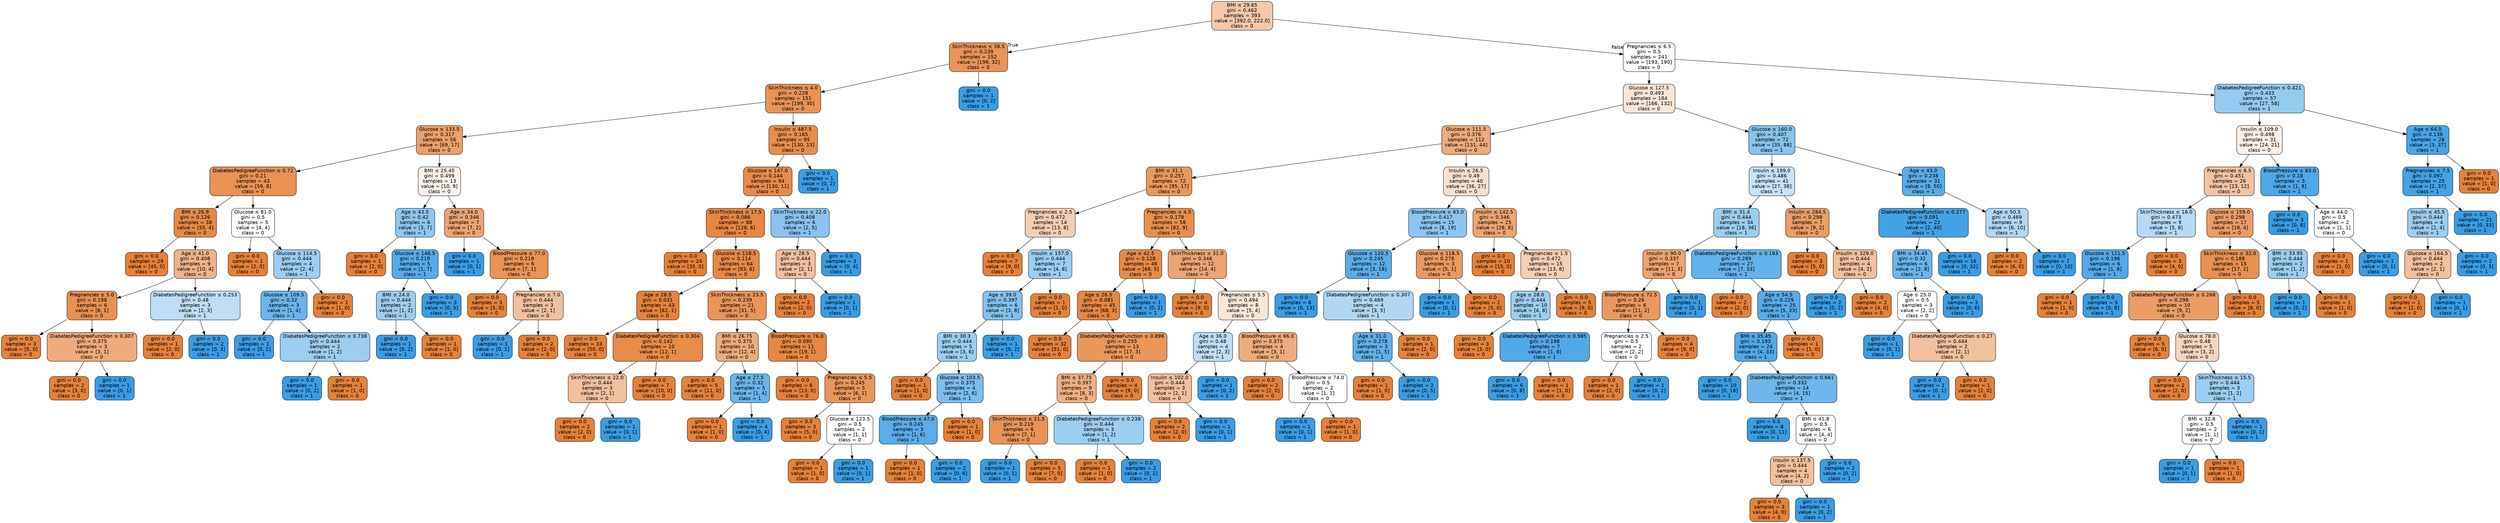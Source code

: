 digraph Tree {
node [shape=box, style="filled, rounded", color="black", fontname="helvetica"] ;
edge [fontname="helvetica"] ;
0 [label=<BMI &le; 29.65<br/>gini = 0.462<br/>samples = 393<br/>value = [392.0, 222.0]<br/>class = 0>, fillcolor="#f4c8a9"] ;
1 [label=<SkinThickness &le; 38.5<br/>gini = 0.239<br/>samples = 152<br/>value = [199, 32]<br/>class = 0>, fillcolor="#e99559"] ;
0 -> 1 [labeldistance=2.5, labelangle=45, headlabel="True"] ;
2 [label=<SkinThickness &le; 4.0<br/>gini = 0.228<br/>samples = 151<br/>value = [199, 30]<br/>class = 0>, fillcolor="#e99457"] ;
1 -> 2 ;
3 [label=<Glucose &le; 133.5<br/>gini = 0.317<br/>samples = 56<br/>value = [69, 17]<br/>class = 0>, fillcolor="#eba06a"] ;
2 -> 3 ;
4 [label=<DiabetesPedigreeFunction &le; 0.72<br/>gini = 0.21<br/>samples = 43<br/>value = [59, 8]<br/>class = 0>, fillcolor="#e99254"] ;
3 -> 4 ;
5 [label=<BMI &le; 26.9<br/>gini = 0.126<br/>samples = 38<br/>value = [55, 4]<br/>class = 0>, fillcolor="#e78a47"] ;
4 -> 5 ;
6 [label=<gini = 0.0<br/>samples = 29<br/>value = [45, 0]<br/>class = 0>, fillcolor="#e58139"] ;
5 -> 6 ;
7 [label=<Age &le; 41.0<br/>gini = 0.408<br/>samples = 9<br/>value = [10, 4]<br/>class = 0>, fillcolor="#efb388"] ;
5 -> 7 ;
8 [label=<Pregnancies &le; 5.0<br/>gini = 0.198<br/>samples = 6<br/>value = [8, 1]<br/>class = 0>, fillcolor="#e89152"] ;
7 -> 8 ;
9 [label=<gini = 0.0<br/>samples = 3<br/>value = [5, 0]<br/>class = 0>, fillcolor="#e58139"] ;
8 -> 9 ;
10 [label=<DiabetesPedigreeFunction &le; 0.307<br/>gini = 0.375<br/>samples = 3<br/>value = [3, 1]<br/>class = 0>, fillcolor="#eeab7b"] ;
8 -> 10 ;
11 [label=<gini = 0.0<br/>samples = 2<br/>value = [3, 0]<br/>class = 0>, fillcolor="#e58139"] ;
10 -> 11 ;
12 [label=<gini = 0.0<br/>samples = 1<br/>value = [0, 1]<br/>class = 1>, fillcolor="#399de5"] ;
10 -> 12 ;
13 [label=<DiabetesPedigreeFunction &le; 0.253<br/>gini = 0.48<br/>samples = 3<br/>value = [2, 3]<br/>class = 1>, fillcolor="#bddef6"] ;
7 -> 13 ;
14 [label=<gini = 0.0<br/>samples = 1<br/>value = [2, 0]<br/>class = 0>, fillcolor="#e58139"] ;
13 -> 14 ;
15 [label=<gini = 0.0<br/>samples = 2<br/>value = [0, 3]<br/>class = 1>, fillcolor="#399de5"] ;
13 -> 15 ;
16 [label=<Glucose &le; 81.0<br/>gini = 0.5<br/>samples = 5<br/>value = [4, 4]<br/>class = 0>, fillcolor="#ffffff"] ;
4 -> 16 ;
17 [label=<gini = 0.0<br/>samples = 1<br/>value = [2, 0]<br/>class = 0>, fillcolor="#e58139"] ;
16 -> 17 ;
18 [label=<Glucose &le; 114.5<br/>gini = 0.444<br/>samples = 4<br/>value = [2, 4]<br/>class = 1>, fillcolor="#9ccef2"] ;
16 -> 18 ;
19 [label=<Glucose &le; 109.5<br/>gini = 0.32<br/>samples = 3<br/>value = [1, 4]<br/>class = 1>, fillcolor="#6ab6ec"] ;
18 -> 19 ;
20 [label=<gini = 0.0<br/>samples = 1<br/>value = [0, 2]<br/>class = 1>, fillcolor="#399de5"] ;
19 -> 20 ;
21 [label=<DiabetesPedigreeFunction &le; 0.738<br/>gini = 0.444<br/>samples = 2<br/>value = [1, 2]<br/>class = 1>, fillcolor="#9ccef2"] ;
19 -> 21 ;
22 [label=<gini = 0.0<br/>samples = 1<br/>value = [0, 2]<br/>class = 1>, fillcolor="#399de5"] ;
21 -> 22 ;
23 [label=<gini = 0.0<br/>samples = 1<br/>value = [1, 0]<br/>class = 0>, fillcolor="#e58139"] ;
21 -> 23 ;
24 [label=<gini = 0.0<br/>samples = 1<br/>value = [1, 0]<br/>class = 0>, fillcolor="#e58139"] ;
18 -> 24 ;
25 [label=<BMI &le; 25.45<br/>gini = 0.499<br/>samples = 13<br/>value = [10, 9]<br/>class = 0>, fillcolor="#fcf2eb"] ;
3 -> 25 ;
26 [label=<Age &le; 43.5<br/>gini = 0.42<br/>samples = 6<br/>value = [3, 7]<br/>class = 1>, fillcolor="#8ec7f0"] ;
25 -> 26 ;
27 [label=<gini = 0.0<br/>samples = 1<br/>value = [2, 0]<br/>class = 0>, fillcolor="#e58139"] ;
26 -> 27 ;
28 [label=<Glucose &le; 146.5<br/>gini = 0.219<br/>samples = 5<br/>value = [1, 7]<br/>class = 1>, fillcolor="#55abe9"] ;
26 -> 28 ;
29 [label=<BMI &le; 24.0<br/>gini = 0.444<br/>samples = 2<br/>value = [1, 2]<br/>class = 1>, fillcolor="#9ccef2"] ;
28 -> 29 ;
30 [label=<gini = 0.0<br/>samples = 1<br/>value = [0, 2]<br/>class = 1>, fillcolor="#399de5"] ;
29 -> 30 ;
31 [label=<gini = 0.0<br/>samples = 1<br/>value = [1, 0]<br/>class = 0>, fillcolor="#e58139"] ;
29 -> 31 ;
32 [label=<gini = 0.0<br/>samples = 3<br/>value = [0, 5]<br/>class = 1>, fillcolor="#399de5"] ;
28 -> 32 ;
33 [label=<Age &le; 34.0<br/>gini = 0.346<br/>samples = 7<br/>value = [7, 2]<br/>class = 0>, fillcolor="#eca572"] ;
25 -> 33 ;
34 [label=<gini = 0.0<br/>samples = 1<br/>value = [0, 1]<br/>class = 1>, fillcolor="#399de5"] ;
33 -> 34 ;
35 [label=<BloodPressure &le; 77.0<br/>gini = 0.219<br/>samples = 6<br/>value = [7, 1]<br/>class = 0>, fillcolor="#e99355"] ;
33 -> 35 ;
36 [label=<gini = 0.0<br/>samples = 3<br/>value = [5, 0]<br/>class = 0>, fillcolor="#e58139"] ;
35 -> 36 ;
37 [label=<Pregnancies &le; 7.0<br/>gini = 0.444<br/>samples = 3<br/>value = [2, 1]<br/>class = 0>, fillcolor="#f2c09c"] ;
35 -> 37 ;
38 [label=<gini = 0.0<br/>samples = 1<br/>value = [0, 1]<br/>class = 1>, fillcolor="#399de5"] ;
37 -> 38 ;
39 [label=<gini = 0.0<br/>samples = 2<br/>value = [2, 0]<br/>class = 0>, fillcolor="#e58139"] ;
37 -> 39 ;
40 [label=<Insulin &le; 487.5<br/>gini = 0.165<br/>samples = 95<br/>value = [130, 13]<br/>class = 0>, fillcolor="#e88e4d"] ;
2 -> 40 ;
41 [label=<Glucose &le; 147.0<br/>gini = 0.144<br/>samples = 94<br/>value = [130, 11]<br/>class = 0>, fillcolor="#e78c4a"] ;
40 -> 41 ;
42 [label=<SkinThickness &le; 17.5<br/>gini = 0.086<br/>samples = 88<br/>value = [128, 6]<br/>class = 0>, fillcolor="#e68742"] ;
41 -> 42 ;
43 [label=<gini = 0.0<br/>samples = 24<br/>value = [35, 0]<br/>class = 0>, fillcolor="#e58139"] ;
42 -> 43 ;
44 [label=<Glucose &le; 118.5<br/>gini = 0.114<br/>samples = 64<br/>value = [93, 6]<br/>class = 0>, fillcolor="#e78946"] ;
42 -> 44 ;
45 [label=<Age &le; 28.5<br/>gini = 0.031<br/>samples = 43<br/>value = [62, 1]<br/>class = 0>, fillcolor="#e5833c"] ;
44 -> 45 ;
46 [label=<gini = 0.0<br/>samples = 33<br/>value = [50, 0]<br/>class = 0>, fillcolor="#e58139"] ;
45 -> 46 ;
47 [label=<DiabetesPedigreeFunction &le; 0.304<br/>gini = 0.142<br/>samples = 10<br/>value = [12, 1]<br/>class = 0>, fillcolor="#e78c49"] ;
45 -> 47 ;
48 [label=<SkinThickness &le; 22.0<br/>gini = 0.444<br/>samples = 3<br/>value = [2, 1]<br/>class = 0>, fillcolor="#f2c09c"] ;
47 -> 48 ;
49 [label=<gini = 0.0<br/>samples = 2<br/>value = [2, 0]<br/>class = 0>, fillcolor="#e58139"] ;
48 -> 49 ;
50 [label=<gini = 0.0<br/>samples = 1<br/>value = [0, 1]<br/>class = 1>, fillcolor="#399de5"] ;
48 -> 50 ;
51 [label=<gini = 0.0<br/>samples = 7<br/>value = [10, 0]<br/>class = 0>, fillcolor="#e58139"] ;
47 -> 51 ;
52 [label=<SkinThickness &le; 23.5<br/>gini = 0.239<br/>samples = 21<br/>value = [31, 5]<br/>class = 0>, fillcolor="#e99559"] ;
44 -> 52 ;
53 [label=<BMI &le; 26.75<br/>gini = 0.375<br/>samples = 10<br/>value = [12, 4]<br/>class = 0>, fillcolor="#eeab7b"] ;
52 -> 53 ;
54 [label=<gini = 0.0<br/>samples = 5<br/>value = [11, 0]<br/>class = 0>, fillcolor="#e58139"] ;
53 -> 54 ;
55 [label=<Age &le; 27.5<br/>gini = 0.32<br/>samples = 5<br/>value = [1, 4]<br/>class = 1>, fillcolor="#6ab6ec"] ;
53 -> 55 ;
56 [label=<gini = 0.0<br/>samples = 1<br/>value = [1, 0]<br/>class = 0>, fillcolor="#e58139"] ;
55 -> 56 ;
57 [label=<gini = 0.0<br/>samples = 4<br/>value = [0, 4]<br/>class = 1>, fillcolor="#399de5"] ;
55 -> 57 ;
58 [label=<BloodPressure &le; 76.0<br/>gini = 0.095<br/>samples = 11<br/>value = [19, 1]<br/>class = 0>, fillcolor="#e68843"] ;
52 -> 58 ;
59 [label=<gini = 0.0<br/>samples = 6<br/>value = [13, 0]<br/>class = 0>, fillcolor="#e58139"] ;
58 -> 59 ;
60 [label=<Pregnancies &le; 5.5<br/>gini = 0.245<br/>samples = 5<br/>value = [6, 1]<br/>class = 0>, fillcolor="#e9965a"] ;
58 -> 60 ;
61 [label=<gini = 0.0<br/>samples = 3<br/>value = [5, 0]<br/>class = 0>, fillcolor="#e58139"] ;
60 -> 61 ;
62 [label=<Glucose &le; 123.5<br/>gini = 0.5<br/>samples = 2<br/>value = [1, 1]<br/>class = 0>, fillcolor="#ffffff"] ;
60 -> 62 ;
63 [label=<gini = 0.0<br/>samples = 1<br/>value = [1, 0]<br/>class = 0>, fillcolor="#e58139"] ;
62 -> 63 ;
64 [label=<gini = 0.0<br/>samples = 1<br/>value = [0, 1]<br/>class = 1>, fillcolor="#399de5"] ;
62 -> 64 ;
65 [label=<SkinThickness &le; 22.0<br/>gini = 0.408<br/>samples = 6<br/>value = [2, 5]<br/>class = 1>, fillcolor="#88c4ef"] ;
41 -> 65 ;
66 [label=<Age &le; 28.5<br/>gini = 0.444<br/>samples = 3<br/>value = [2, 1]<br/>class = 0>, fillcolor="#f2c09c"] ;
65 -> 66 ;
67 [label=<gini = 0.0<br/>samples = 2<br/>value = [2, 0]<br/>class = 0>, fillcolor="#e58139"] ;
66 -> 67 ;
68 [label=<gini = 0.0<br/>samples = 1<br/>value = [0, 1]<br/>class = 1>, fillcolor="#399de5"] ;
66 -> 68 ;
69 [label=<gini = 0.0<br/>samples = 3<br/>value = [0, 4]<br/>class = 1>, fillcolor="#399de5"] ;
65 -> 69 ;
70 [label=<gini = 0.0<br/>samples = 1<br/>value = [0, 2]<br/>class = 1>, fillcolor="#399de5"] ;
40 -> 70 ;
71 [label=<gini = 0.0<br/>samples = 1<br/>value = [0, 2]<br/>class = 1>, fillcolor="#399de5"] ;
1 -> 71 ;
72 [label=<Pregnancies &le; 6.5<br/>gini = 0.5<br/>samples = 241<br/>value = [193, 190]<br/>class = 0>, fillcolor="#fffdfc"] ;
0 -> 72 [labeldistance=2.5, labelangle=-45, headlabel="False"] ;
73 [label=<Glucose &le; 127.5<br/>gini = 0.493<br/>samples = 184<br/>value = [166, 132]<br/>class = 0>, fillcolor="#fae5d6"] ;
72 -> 73 ;
74 [label=<Glucose &le; 111.5<br/>gini = 0.376<br/>samples = 112<br/>value = [131, 44]<br/>class = 0>, fillcolor="#eeab7c"] ;
73 -> 74 ;
75 [label=<BMI &le; 31.1<br/>gini = 0.257<br/>samples = 72<br/>value = [95, 17]<br/>class = 0>, fillcolor="#ea985c"] ;
74 -> 75 ;
76 [label=<Pregnancies &le; 2.5<br/>gini = 0.472<br/>samples = 14<br/>value = [13, 8]<br/>class = 0>, fillcolor="#f5cfb3"] ;
75 -> 76 ;
77 [label=<gini = 0.0<br/>samples = 7<br/>value = [9, 0]<br/>class = 0>, fillcolor="#e58139"] ;
76 -> 77 ;
78 [label=<Insulin &le; 157.0<br/>gini = 0.444<br/>samples = 7<br/>value = [4, 8]<br/>class = 1>, fillcolor="#9ccef2"] ;
76 -> 78 ;
79 [label=<Age &le; 39.0<br/>gini = 0.397<br/>samples = 6<br/>value = [3, 8]<br/>class = 1>, fillcolor="#83c2ef"] ;
78 -> 79 ;
80 [label=<BMI &le; 30.3<br/>gini = 0.444<br/>samples = 5<br/>value = [3, 6]<br/>class = 1>, fillcolor="#9ccef2"] ;
79 -> 80 ;
81 [label=<gini = 0.0<br/>samples = 1<br/>value = [1, 0]<br/>class = 0>, fillcolor="#e58139"] ;
80 -> 81 ;
82 [label=<Glucose &le; 103.5<br/>gini = 0.375<br/>samples = 4<br/>value = [2, 6]<br/>class = 1>, fillcolor="#7bbeee"] ;
80 -> 82 ;
83 [label=<BloodPressure &le; 47.0<br/>gini = 0.245<br/>samples = 3<br/>value = [1, 6]<br/>class = 1>, fillcolor="#5aade9"] ;
82 -> 83 ;
84 [label=<gini = 0.0<br/>samples = 1<br/>value = [1, 0]<br/>class = 0>, fillcolor="#e58139"] ;
83 -> 84 ;
85 [label=<gini = 0.0<br/>samples = 2<br/>value = [0, 6]<br/>class = 1>, fillcolor="#399de5"] ;
83 -> 85 ;
86 [label=<gini = 0.0<br/>samples = 1<br/>value = [1, 0]<br/>class = 0>, fillcolor="#e58139"] ;
82 -> 86 ;
87 [label=<gini = 0.0<br/>samples = 1<br/>value = [0, 2]<br/>class = 1>, fillcolor="#399de5"] ;
79 -> 87 ;
88 [label=<gini = 0.0<br/>samples = 1<br/>value = [1, 0]<br/>class = 0>, fillcolor="#e58139"] ;
78 -> 88 ;
89 [label=<Pregnancies &le; 4.5<br/>gini = 0.178<br/>samples = 58<br/>value = [82, 9]<br/>class = 0>, fillcolor="#e88f4f"] ;
75 -> 89 ;
90 [label=<Age &le; 42.5<br/>gini = 0.128<br/>samples = 46<br/>value = [68, 5]<br/>class = 0>, fillcolor="#e78a48"] ;
89 -> 90 ;
91 [label=<Age &le; 26.5<br/>gini = 0.081<br/>samples = 45<br/>value = [68, 3]<br/>class = 0>, fillcolor="#e68742"] ;
90 -> 91 ;
92 [label=<gini = 0.0<br/>samples = 32<br/>value = [51, 0]<br/>class = 0>, fillcolor="#e58139"] ;
91 -> 92 ;
93 [label=<DiabetesPedigreeFunction &le; 0.898<br/>gini = 0.255<br/>samples = 13<br/>value = [17, 3]<br/>class = 0>, fillcolor="#ea975c"] ;
91 -> 93 ;
94 [label=<BMI &le; 37.75<br/>gini = 0.397<br/>samples = 9<br/>value = [8, 3]<br/>class = 0>, fillcolor="#efb083"] ;
93 -> 94 ;
95 [label=<SkinThickness &le; 21.5<br/>gini = 0.219<br/>samples = 6<br/>value = [7, 1]<br/>class = 0>, fillcolor="#e99355"] ;
94 -> 95 ;
96 [label=<gini = 0.0<br/>samples = 1<br/>value = [0, 1]<br/>class = 1>, fillcolor="#399de5"] ;
95 -> 96 ;
97 [label=<gini = 0.0<br/>samples = 5<br/>value = [7, 0]<br/>class = 0>, fillcolor="#e58139"] ;
95 -> 97 ;
98 [label=<DiabetesPedigreeFunction &le; 0.238<br/>gini = 0.444<br/>samples = 3<br/>value = [1, 2]<br/>class = 1>, fillcolor="#9ccef2"] ;
94 -> 98 ;
99 [label=<gini = 0.0<br/>samples = 1<br/>value = [1, 0]<br/>class = 0>, fillcolor="#e58139"] ;
98 -> 99 ;
100 [label=<gini = 0.0<br/>samples = 2<br/>value = [0, 2]<br/>class = 1>, fillcolor="#399de5"] ;
98 -> 100 ;
101 [label=<gini = 0.0<br/>samples = 4<br/>value = [9, 0]<br/>class = 0>, fillcolor="#e58139"] ;
93 -> 101 ;
102 [label=<gini = 0.0<br/>samples = 1<br/>value = [0, 2]<br/>class = 1>, fillcolor="#399de5"] ;
90 -> 102 ;
103 [label=<SkinThickness &le; 31.0<br/>gini = 0.346<br/>samples = 12<br/>value = [14, 4]<br/>class = 0>, fillcolor="#eca572"] ;
89 -> 103 ;
104 [label=<gini = 0.0<br/>samples = 4<br/>value = [9, 0]<br/>class = 0>, fillcolor="#e58139"] ;
103 -> 104 ;
105 [label=<Pregnancies &le; 5.5<br/>gini = 0.494<br/>samples = 8<br/>value = [5, 4]<br/>class = 0>, fillcolor="#fae6d7"] ;
103 -> 105 ;
106 [label=<Age &le; 36.0<br/>gini = 0.48<br/>samples = 4<br/>value = [2, 3]<br/>class = 1>, fillcolor="#bddef6"] ;
105 -> 106 ;
107 [label=<Insulin &le; 102.0<br/>gini = 0.444<br/>samples = 3<br/>value = [2, 1]<br/>class = 0>, fillcolor="#f2c09c"] ;
106 -> 107 ;
108 [label=<gini = 0.0<br/>samples = 2<br/>value = [2, 0]<br/>class = 0>, fillcolor="#e58139"] ;
107 -> 108 ;
109 [label=<gini = 0.0<br/>samples = 1<br/>value = [0, 1]<br/>class = 1>, fillcolor="#399de5"] ;
107 -> 109 ;
110 [label=<gini = 0.0<br/>samples = 1<br/>value = [0, 2]<br/>class = 1>, fillcolor="#399de5"] ;
106 -> 110 ;
111 [label=<BloodPressure &le; 66.0<br/>gini = 0.375<br/>samples = 4<br/>value = [3, 1]<br/>class = 0>, fillcolor="#eeab7b"] ;
105 -> 111 ;
112 [label=<gini = 0.0<br/>samples = 2<br/>value = [2, 0]<br/>class = 0>, fillcolor="#e58139"] ;
111 -> 112 ;
113 [label=<BloodPressure &le; 74.0<br/>gini = 0.5<br/>samples = 2<br/>value = [1, 1]<br/>class = 0>, fillcolor="#ffffff"] ;
111 -> 113 ;
114 [label=<gini = 0.0<br/>samples = 1<br/>value = [0, 1]<br/>class = 1>, fillcolor="#399de5"] ;
113 -> 114 ;
115 [label=<gini = 0.0<br/>samples = 1<br/>value = [1, 0]<br/>class = 0>, fillcolor="#e58139"] ;
113 -> 115 ;
116 [label=<Insulin &le; 26.5<br/>gini = 0.49<br/>samples = 40<br/>value = [36, 27]<br/>class = 0>, fillcolor="#f8e0ce"] ;
74 -> 116 ;
117 [label=<BloodPressure &le; 83.0<br/>gini = 0.417<br/>samples = 15<br/>value = [8, 19]<br/>class = 1>, fillcolor="#8cc6f0"] ;
116 -> 117 ;
118 [label=<Glucose &le; 120.5<br/>gini = 0.245<br/>samples = 12<br/>value = [3, 18]<br/>class = 1>, fillcolor="#5aade9"] ;
117 -> 118 ;
119 [label=<gini = 0.0<br/>samples = 8<br/>value = [0, 13]<br/>class = 1>, fillcolor="#399de5"] ;
118 -> 119 ;
120 [label=<DiabetesPedigreeFunction &le; 0.307<br/>gini = 0.469<br/>samples = 4<br/>value = [3, 5]<br/>class = 1>, fillcolor="#b0d8f5"] ;
118 -> 120 ;
121 [label=<Age &le; 31.0<br/>gini = 0.278<br/>samples = 3<br/>value = [1, 5]<br/>class = 1>, fillcolor="#61b1ea"] ;
120 -> 121 ;
122 [label=<gini = 0.0<br/>samples = 1<br/>value = [1, 0]<br/>class = 0>, fillcolor="#e58139"] ;
121 -> 122 ;
123 [label=<gini = 0.0<br/>samples = 2<br/>value = [0, 5]<br/>class = 1>, fillcolor="#399de5"] ;
121 -> 123 ;
124 [label=<gini = 0.0<br/>samples = 1<br/>value = [2, 0]<br/>class = 0>, fillcolor="#e58139"] ;
120 -> 124 ;
125 [label=<Glucose &le; 118.5<br/>gini = 0.278<br/>samples = 3<br/>value = [5, 1]<br/>class = 0>, fillcolor="#ea9a61"] ;
117 -> 125 ;
126 [label=<gini = 0.0<br/>samples = 1<br/>value = [0, 1]<br/>class = 1>, fillcolor="#399de5"] ;
125 -> 126 ;
127 [label=<gini = 0.0<br/>samples = 2<br/>value = [5, 0]<br/>class = 0>, fillcolor="#e58139"] ;
125 -> 127 ;
128 [label=<Insulin &le; 142.5<br/>gini = 0.346<br/>samples = 25<br/>value = [28, 8]<br/>class = 0>, fillcolor="#eca572"] ;
116 -> 128 ;
129 [label=<gini = 0.0<br/>samples = 10<br/>value = [15, 0]<br/>class = 0>, fillcolor="#e58139"] ;
128 -> 129 ;
130 [label=<Pregnancies &le; 1.5<br/>gini = 0.472<br/>samples = 15<br/>value = [13, 8]<br/>class = 0>, fillcolor="#f5cfb3"] ;
128 -> 130 ;
131 [label=<Age &le; 28.0<br/>gini = 0.444<br/>samples = 10<br/>value = [4, 8]<br/>class = 1>, fillcolor="#9ccef2"] ;
130 -> 131 ;
132 [label=<gini = 0.0<br/>samples = 3<br/>value = [3, 0]<br/>class = 0>, fillcolor="#e58139"] ;
131 -> 132 ;
133 [label=<DiabetesPedigreeFunction &le; 0.985<br/>gini = 0.198<br/>samples = 7<br/>value = [1, 8]<br/>class = 1>, fillcolor="#52a9e8"] ;
131 -> 133 ;
134 [label=<gini = 0.0<br/>samples = 6<br/>value = [0, 8]<br/>class = 1>, fillcolor="#399de5"] ;
133 -> 134 ;
135 [label=<gini = 0.0<br/>samples = 1<br/>value = [1, 0]<br/>class = 0>, fillcolor="#e58139"] ;
133 -> 135 ;
136 [label=<gini = 0.0<br/>samples = 5<br/>value = [9, 0]<br/>class = 0>, fillcolor="#e58139"] ;
130 -> 136 ;
137 [label=<Glucose &le; 160.0<br/>gini = 0.407<br/>samples = 72<br/>value = [35, 88]<br/>class = 1>, fillcolor="#88c4ef"] ;
73 -> 137 ;
138 [label=<Insulin &le; 199.0<br/>gini = 0.486<br/>samples = 41<br/>value = [27, 38]<br/>class = 1>, fillcolor="#c6e3f7"] ;
137 -> 138 ;
139 [label=<BMI &le; 31.4<br/>gini = 0.444<br/>samples = 34<br/>value = [18, 36]<br/>class = 1>, fillcolor="#9ccef2"] ;
138 -> 139 ;
140 [label=<Insulin &le; 90.0<br/>gini = 0.337<br/>samples = 7<br/>value = [11, 3]<br/>class = 0>, fillcolor="#eca36f"] ;
139 -> 140 ;
141 [label=<BloodPressure &le; 72.5<br/>gini = 0.26<br/>samples = 6<br/>value = [11, 2]<br/>class = 0>, fillcolor="#ea985d"] ;
140 -> 141 ;
142 [label=<Pregnancies &le; 2.5<br/>gini = 0.5<br/>samples = 2<br/>value = [2, 2]<br/>class = 0>, fillcolor="#ffffff"] ;
141 -> 142 ;
143 [label=<gini = 0.0<br/>samples = 1<br/>value = [2, 0]<br/>class = 0>, fillcolor="#e58139"] ;
142 -> 143 ;
144 [label=<gini = 0.0<br/>samples = 1<br/>value = [0, 2]<br/>class = 1>, fillcolor="#399de5"] ;
142 -> 144 ;
145 [label=<gini = 0.0<br/>samples = 4<br/>value = [9, 0]<br/>class = 0>, fillcolor="#e58139"] ;
141 -> 145 ;
146 [label=<gini = 0.0<br/>samples = 1<br/>value = [0, 1]<br/>class = 1>, fillcolor="#399de5"] ;
140 -> 146 ;
147 [label=<DiabetesPedigreeFunction &le; 0.183<br/>gini = 0.289<br/>samples = 27<br/>value = [7, 33]<br/>class = 1>, fillcolor="#63b2eb"] ;
139 -> 147 ;
148 [label=<gini = 0.0<br/>samples = 2<br/>value = [2, 0]<br/>class = 0>, fillcolor="#e58139"] ;
147 -> 148 ;
149 [label=<Age &le; 54.5<br/>gini = 0.229<br/>samples = 25<br/>value = [5, 33]<br/>class = 1>, fillcolor="#57ace9"] ;
147 -> 149 ;
150 [label=<BMI &le; 35.45<br/>gini = 0.193<br/>samples = 24<br/>value = [4, 33]<br/>class = 1>, fillcolor="#51a9e8"] ;
149 -> 150 ;
151 [label=<gini = 0.0<br/>samples = 10<br/>value = [0, 18]<br/>class = 1>, fillcolor="#399de5"] ;
150 -> 151 ;
152 [label=<DiabetesPedigreeFunction &le; 0.661<br/>gini = 0.332<br/>samples = 14<br/>value = [4, 15]<br/>class = 1>, fillcolor="#6eb7ec"] ;
150 -> 152 ;
153 [label=<gini = 0.0<br/>samples = 8<br/>value = [0, 11]<br/>class = 1>, fillcolor="#399de5"] ;
152 -> 153 ;
154 [label=<BMI &le; 41.8<br/>gini = 0.5<br/>samples = 6<br/>value = [4, 4]<br/>class = 0>, fillcolor="#ffffff"] ;
152 -> 154 ;
155 [label=<Insulin &le; 137.5<br/>gini = 0.444<br/>samples = 4<br/>value = [4, 2]<br/>class = 0>, fillcolor="#f2c09c"] ;
154 -> 155 ;
156 [label=<gini = 0.0<br/>samples = 3<br/>value = [4, 0]<br/>class = 0>, fillcolor="#e58139"] ;
155 -> 156 ;
157 [label=<gini = 0.0<br/>samples = 1<br/>value = [0, 2]<br/>class = 1>, fillcolor="#399de5"] ;
155 -> 157 ;
158 [label=<gini = 0.0<br/>samples = 2<br/>value = [0, 2]<br/>class = 1>, fillcolor="#399de5"] ;
154 -> 158 ;
159 [label=<gini = 0.0<br/>samples = 1<br/>value = [1, 0]<br/>class = 0>, fillcolor="#e58139"] ;
149 -> 159 ;
160 [label=<Insulin &le; 284.5<br/>gini = 0.298<br/>samples = 7<br/>value = [9, 2]<br/>class = 0>, fillcolor="#eb9d65"] ;
138 -> 160 ;
161 [label=<gini = 0.0<br/>samples = 3<br/>value = [5, 0]<br/>class = 0>, fillcolor="#e58139"] ;
160 -> 161 ;
162 [label=<Insulin &le; 329.0<br/>gini = 0.444<br/>samples = 4<br/>value = [4, 2]<br/>class = 0>, fillcolor="#f2c09c"] ;
160 -> 162 ;
163 [label=<gini = 0.0<br/>samples = 2<br/>value = [0, 2]<br/>class = 1>, fillcolor="#399de5"] ;
162 -> 163 ;
164 [label=<gini = 0.0<br/>samples = 2<br/>value = [4, 0]<br/>class = 0>, fillcolor="#e58139"] ;
162 -> 164 ;
165 [label=<Age &le; 43.0<br/>gini = 0.238<br/>samples = 31<br/>value = [8, 50]<br/>class = 1>, fillcolor="#59ade9"] ;
137 -> 165 ;
166 [label=<DiabetesPedigreeFunction &le; 0.277<br/>gini = 0.091<br/>samples = 22<br/>value = [2, 40]<br/>class = 1>, fillcolor="#43a2e6"] ;
165 -> 166 ;
167 [label=<BMI &le; 34.45<br/>gini = 0.32<br/>samples = 6<br/>value = [2, 8]<br/>class = 1>, fillcolor="#6ab6ec"] ;
166 -> 167 ;
168 [label=<Age &le; 25.0<br/>gini = 0.5<br/>samples = 3<br/>value = [2, 2]<br/>class = 0>, fillcolor="#ffffff"] ;
167 -> 168 ;
169 [label=<gini = 0.0<br/>samples = 1<br/>value = [0, 1]<br/>class = 1>, fillcolor="#399de5"] ;
168 -> 169 ;
170 [label=<DiabetesPedigreeFunction &le; 0.27<br/>gini = 0.444<br/>samples = 2<br/>value = [2, 1]<br/>class = 0>, fillcolor="#f2c09c"] ;
168 -> 170 ;
171 [label=<gini = 0.0<br/>samples = 1<br/>value = [0, 1]<br/>class = 1>, fillcolor="#399de5"] ;
170 -> 171 ;
172 [label=<gini = 0.0<br/>samples = 1<br/>value = [2, 0]<br/>class = 0>, fillcolor="#e58139"] ;
170 -> 172 ;
173 [label=<gini = 0.0<br/>samples = 3<br/>value = [0, 6]<br/>class = 1>, fillcolor="#399de5"] ;
167 -> 173 ;
174 [label=<gini = 0.0<br/>samples = 16<br/>value = [0, 32]<br/>class = 1>, fillcolor="#399de5"] ;
166 -> 174 ;
175 [label=<Age &le; 50.5<br/>gini = 0.469<br/>samples = 9<br/>value = [6, 10]<br/>class = 1>, fillcolor="#b0d8f5"] ;
165 -> 175 ;
176 [label=<gini = 0.0<br/>samples = 2<br/>value = [6, 0]<br/>class = 0>, fillcolor="#e58139"] ;
175 -> 176 ;
177 [label=<gini = 0.0<br/>samples = 7<br/>value = [0, 10]<br/>class = 1>, fillcolor="#399de5"] ;
175 -> 177 ;
178 [label=<DiabetesPedigreeFunction &le; 0.421<br/>gini = 0.433<br/>samples = 57<br/>value = [27, 58]<br/>class = 1>, fillcolor="#95cbf1"] ;
72 -> 178 ;
179 [label=<Insulin &le; 109.0<br/>gini = 0.498<br/>samples = 31<br/>value = [24, 21]<br/>class = 0>, fillcolor="#fcefe6"] ;
178 -> 179 ;
180 [label=<Pregnancies &le; 8.5<br/>gini = 0.451<br/>samples = 26<br/>value = [23, 12]<br/>class = 0>, fillcolor="#f3c3a0"] ;
179 -> 180 ;
181 [label=<SkinThickness &le; 18.0<br/>gini = 0.473<br/>samples = 9<br/>value = [5, 8]<br/>class = 1>, fillcolor="#b5daf5"] ;
180 -> 181 ;
182 [label=<Glucose &le; 121.5<br/>gini = 0.198<br/>samples = 6<br/>value = [1, 8]<br/>class = 1>, fillcolor="#52a9e8"] ;
181 -> 182 ;
183 [label=<gini = 0.0<br/>samples = 1<br/>value = [1, 0]<br/>class = 0>, fillcolor="#e58139"] ;
182 -> 183 ;
184 [label=<gini = 0.0<br/>samples = 5<br/>value = [0, 8]<br/>class = 1>, fillcolor="#399de5"] ;
182 -> 184 ;
185 [label=<gini = 0.0<br/>samples = 3<br/>value = [4, 0]<br/>class = 0>, fillcolor="#e58139"] ;
181 -> 185 ;
186 [label=<Glucose &le; 159.0<br/>gini = 0.298<br/>samples = 17<br/>value = [18, 4]<br/>class = 0>, fillcolor="#eb9d65"] ;
180 -> 186 ;
187 [label=<SkinThickness &le; 32.0<br/>gini = 0.188<br/>samples = 15<br/>value = [17, 2]<br/>class = 0>, fillcolor="#e89050"] ;
186 -> 187 ;
188 [label=<DiabetesPedigreeFunction &le; 0.268<br/>gini = 0.298<br/>samples = 10<br/>value = [9, 2]<br/>class = 0>, fillcolor="#eb9d65"] ;
187 -> 188 ;
189 [label=<gini = 0.0<br/>samples = 5<br/>value = [6, 0]<br/>class = 0>, fillcolor="#e58139"] ;
188 -> 189 ;
190 [label=<Glucose &le; 78.0<br/>gini = 0.48<br/>samples = 5<br/>value = [3, 2]<br/>class = 0>, fillcolor="#f6d5bd"] ;
188 -> 190 ;
191 [label=<gini = 0.0<br/>samples = 2<br/>value = [2, 0]<br/>class = 0>, fillcolor="#e58139"] ;
190 -> 191 ;
192 [label=<SkinThickness &le; 15.5<br/>gini = 0.444<br/>samples = 3<br/>value = [1, 2]<br/>class = 1>, fillcolor="#9ccef2"] ;
190 -> 192 ;
193 [label=<BMI &le; 32.8<br/>gini = 0.5<br/>samples = 2<br/>value = [1, 1]<br/>class = 0>, fillcolor="#ffffff"] ;
192 -> 193 ;
194 [label=<gini = 0.0<br/>samples = 1<br/>value = [0, 1]<br/>class = 1>, fillcolor="#399de5"] ;
193 -> 194 ;
195 [label=<gini = 0.0<br/>samples = 1<br/>value = [1, 0]<br/>class = 0>, fillcolor="#e58139"] ;
193 -> 195 ;
196 [label=<gini = 0.0<br/>samples = 1<br/>value = [0, 1]<br/>class = 1>, fillcolor="#399de5"] ;
192 -> 196 ;
197 [label=<gini = 0.0<br/>samples = 5<br/>value = [8, 0]<br/>class = 0>, fillcolor="#e58139"] ;
187 -> 197 ;
198 [label=<BMI &le; 33.95<br/>gini = 0.444<br/>samples = 2<br/>value = [1, 2]<br/>class = 1>, fillcolor="#9ccef2"] ;
186 -> 198 ;
199 [label=<gini = 0.0<br/>samples = 1<br/>value = [0, 2]<br/>class = 1>, fillcolor="#399de5"] ;
198 -> 199 ;
200 [label=<gini = 0.0<br/>samples = 1<br/>value = [1, 0]<br/>class = 0>, fillcolor="#e58139"] ;
198 -> 200 ;
201 [label=<BloodPressure &le; 83.0<br/>gini = 0.18<br/>samples = 5<br/>value = [1, 9]<br/>class = 1>, fillcolor="#4fa8e8"] ;
179 -> 201 ;
202 [label=<gini = 0.0<br/>samples = 3<br/>value = [0, 8]<br/>class = 1>, fillcolor="#399de5"] ;
201 -> 202 ;
203 [label=<Age &le; 44.0<br/>gini = 0.5<br/>samples = 2<br/>value = [1, 1]<br/>class = 0>, fillcolor="#ffffff"] ;
201 -> 203 ;
204 [label=<gini = 0.0<br/>samples = 1<br/>value = [1, 0]<br/>class = 0>, fillcolor="#e58139"] ;
203 -> 204 ;
205 [label=<gini = 0.0<br/>samples = 1<br/>value = [0, 1]<br/>class = 1>, fillcolor="#399de5"] ;
203 -> 205 ;
206 [label=<Age &le; 64.0<br/>gini = 0.139<br/>samples = 26<br/>value = [3, 37]<br/>class = 1>, fillcolor="#49a5e7"] ;
178 -> 206 ;
207 [label=<Pregnancies &le; 7.5<br/>gini = 0.097<br/>samples = 25<br/>value = [2, 37]<br/>class = 1>, fillcolor="#44a2e6"] ;
206 -> 207 ;
208 [label=<Insulin &le; 45.5<br/>gini = 0.444<br/>samples = 4<br/>value = [2, 4]<br/>class = 1>, fillcolor="#9ccef2"] ;
207 -> 208 ;
209 [label=<Glucose &le; 164.5<br/>gini = 0.444<br/>samples = 2<br/>value = [2, 1]<br/>class = 0>, fillcolor="#f2c09c"] ;
208 -> 209 ;
210 [label=<gini = 0.0<br/>samples = 1<br/>value = [2, 0]<br/>class = 0>, fillcolor="#e58139"] ;
209 -> 210 ;
211 [label=<gini = 0.0<br/>samples = 1<br/>value = [0, 1]<br/>class = 1>, fillcolor="#399de5"] ;
209 -> 211 ;
212 [label=<gini = 0.0<br/>samples = 2<br/>value = [0, 3]<br/>class = 1>, fillcolor="#399de5"] ;
208 -> 212 ;
213 [label=<gini = 0.0<br/>samples = 21<br/>value = [0, 33]<br/>class = 1>, fillcolor="#399de5"] ;
207 -> 213 ;
214 [label=<gini = 0.0<br/>samples = 1<br/>value = [1, 0]<br/>class = 0>, fillcolor="#e58139"] ;
206 -> 214 ;
}